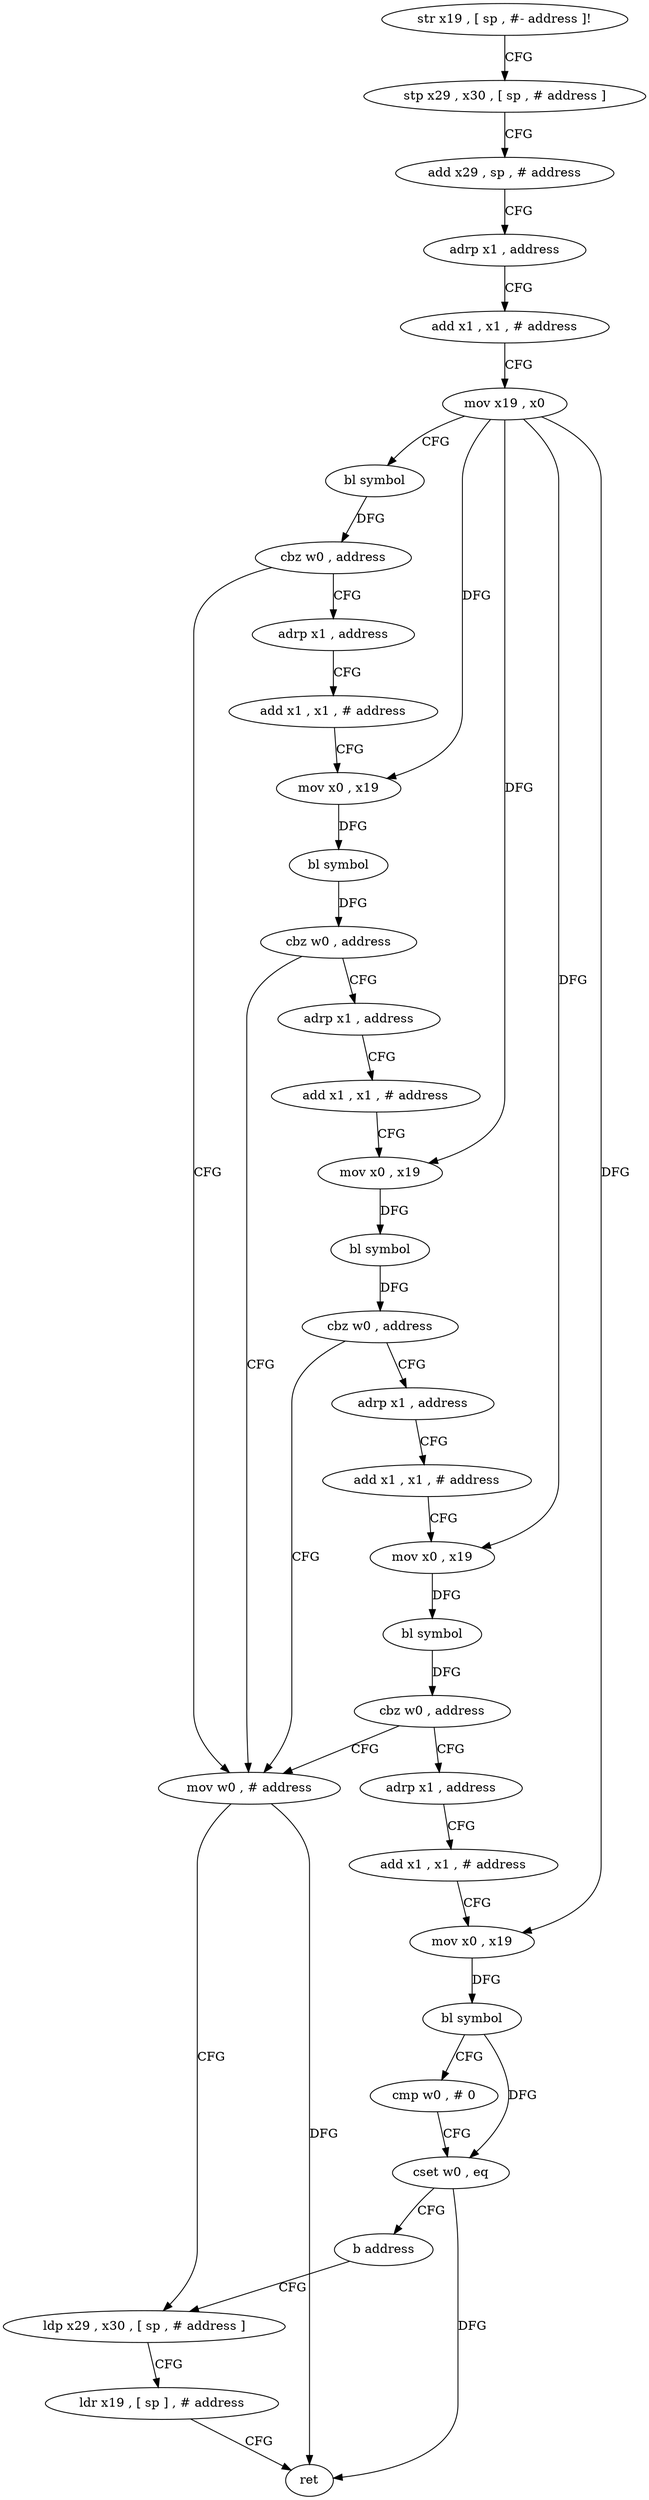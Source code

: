 digraph "func" {
"141948" [label = "str x19 , [ sp , #- address ]!" ]
"141952" [label = "stp x29 , x30 , [ sp , # address ]" ]
"141956" [label = "add x29 , sp , # address" ]
"141960" [label = "adrp x1 , address" ]
"141964" [label = "add x1 , x1 , # address" ]
"141968" [label = "mov x19 , x0" ]
"141972" [label = "bl symbol" ]
"141976" [label = "cbz w0 , address" ]
"142068" [label = "mov w0 , # address" ]
"141980" [label = "adrp x1 , address" ]
"142072" [label = "ldp x29 , x30 , [ sp , # address ]" ]
"141984" [label = "add x1 , x1 , # address" ]
"141988" [label = "mov x0 , x19" ]
"141992" [label = "bl symbol" ]
"141996" [label = "cbz w0 , address" ]
"142000" [label = "adrp x1 , address" ]
"142004" [label = "add x1 , x1 , # address" ]
"142008" [label = "mov x0 , x19" ]
"142012" [label = "bl symbol" ]
"142016" [label = "cbz w0 , address" ]
"142020" [label = "adrp x1 , address" ]
"142024" [label = "add x1 , x1 , # address" ]
"142028" [label = "mov x0 , x19" ]
"142032" [label = "bl symbol" ]
"142036" [label = "cbz w0 , address" ]
"142040" [label = "adrp x1 , address" ]
"142044" [label = "add x1 , x1 , # address" ]
"142048" [label = "mov x0 , x19" ]
"142052" [label = "bl symbol" ]
"142056" [label = "cmp w0 , # 0" ]
"142060" [label = "cset w0 , eq" ]
"142064" [label = "b address" ]
"142076" [label = "ldr x19 , [ sp ] , # address" ]
"142080" [label = "ret" ]
"141948" -> "141952" [ label = "CFG" ]
"141952" -> "141956" [ label = "CFG" ]
"141956" -> "141960" [ label = "CFG" ]
"141960" -> "141964" [ label = "CFG" ]
"141964" -> "141968" [ label = "CFG" ]
"141968" -> "141972" [ label = "CFG" ]
"141968" -> "141988" [ label = "DFG" ]
"141968" -> "142008" [ label = "DFG" ]
"141968" -> "142028" [ label = "DFG" ]
"141968" -> "142048" [ label = "DFG" ]
"141972" -> "141976" [ label = "DFG" ]
"141976" -> "142068" [ label = "CFG" ]
"141976" -> "141980" [ label = "CFG" ]
"142068" -> "142072" [ label = "CFG" ]
"142068" -> "142080" [ label = "DFG" ]
"141980" -> "141984" [ label = "CFG" ]
"142072" -> "142076" [ label = "CFG" ]
"141984" -> "141988" [ label = "CFG" ]
"141988" -> "141992" [ label = "DFG" ]
"141992" -> "141996" [ label = "DFG" ]
"141996" -> "142068" [ label = "CFG" ]
"141996" -> "142000" [ label = "CFG" ]
"142000" -> "142004" [ label = "CFG" ]
"142004" -> "142008" [ label = "CFG" ]
"142008" -> "142012" [ label = "DFG" ]
"142012" -> "142016" [ label = "DFG" ]
"142016" -> "142068" [ label = "CFG" ]
"142016" -> "142020" [ label = "CFG" ]
"142020" -> "142024" [ label = "CFG" ]
"142024" -> "142028" [ label = "CFG" ]
"142028" -> "142032" [ label = "DFG" ]
"142032" -> "142036" [ label = "DFG" ]
"142036" -> "142068" [ label = "CFG" ]
"142036" -> "142040" [ label = "CFG" ]
"142040" -> "142044" [ label = "CFG" ]
"142044" -> "142048" [ label = "CFG" ]
"142048" -> "142052" [ label = "DFG" ]
"142052" -> "142056" [ label = "CFG" ]
"142052" -> "142060" [ label = "DFG" ]
"142056" -> "142060" [ label = "CFG" ]
"142060" -> "142064" [ label = "CFG" ]
"142060" -> "142080" [ label = "DFG" ]
"142064" -> "142072" [ label = "CFG" ]
"142076" -> "142080" [ label = "CFG" ]
}
